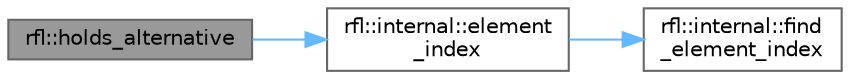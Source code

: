 digraph "rfl::holds_alternative"
{
 // LATEX_PDF_SIZE
  bgcolor="transparent";
  edge [fontname=Helvetica,fontsize=10,labelfontname=Helvetica,labelfontsize=10];
  node [fontname=Helvetica,fontsize=10,shape=box,height=0.2,width=0.4];
  rankdir="LR";
  Node1 [id="Node000001",label="rfl::holds_alternative",height=0.2,width=0.4,color="gray40", fillcolor="grey60", style="filled", fontcolor="black",tooltip=" "];
  Node1 -> Node2 [id="edge3_Node000001_Node000002",color="steelblue1",style="solid",tooltip=" "];
  Node2 [id="Node000002",label="rfl::internal::element\l_index",height=0.2,width=0.4,color="grey40", fillcolor="white", style="filled",URL="$namespacerfl_1_1internal.html#a00e92cfeeb15e80fe4e3589cda520011",tooltip=" "];
  Node2 -> Node3 [id="edge4_Node000002_Node000003",color="steelblue1",style="solid",tooltip=" "];
  Node3 [id="Node000003",label="rfl::internal::find\l_element_index",height=0.2,width=0.4,color="grey40", fillcolor="white", style="filled",URL="$namespacerfl_1_1internal.html#a8e617980172740cdd916fa99d1711f1f",tooltip=" "];
}
